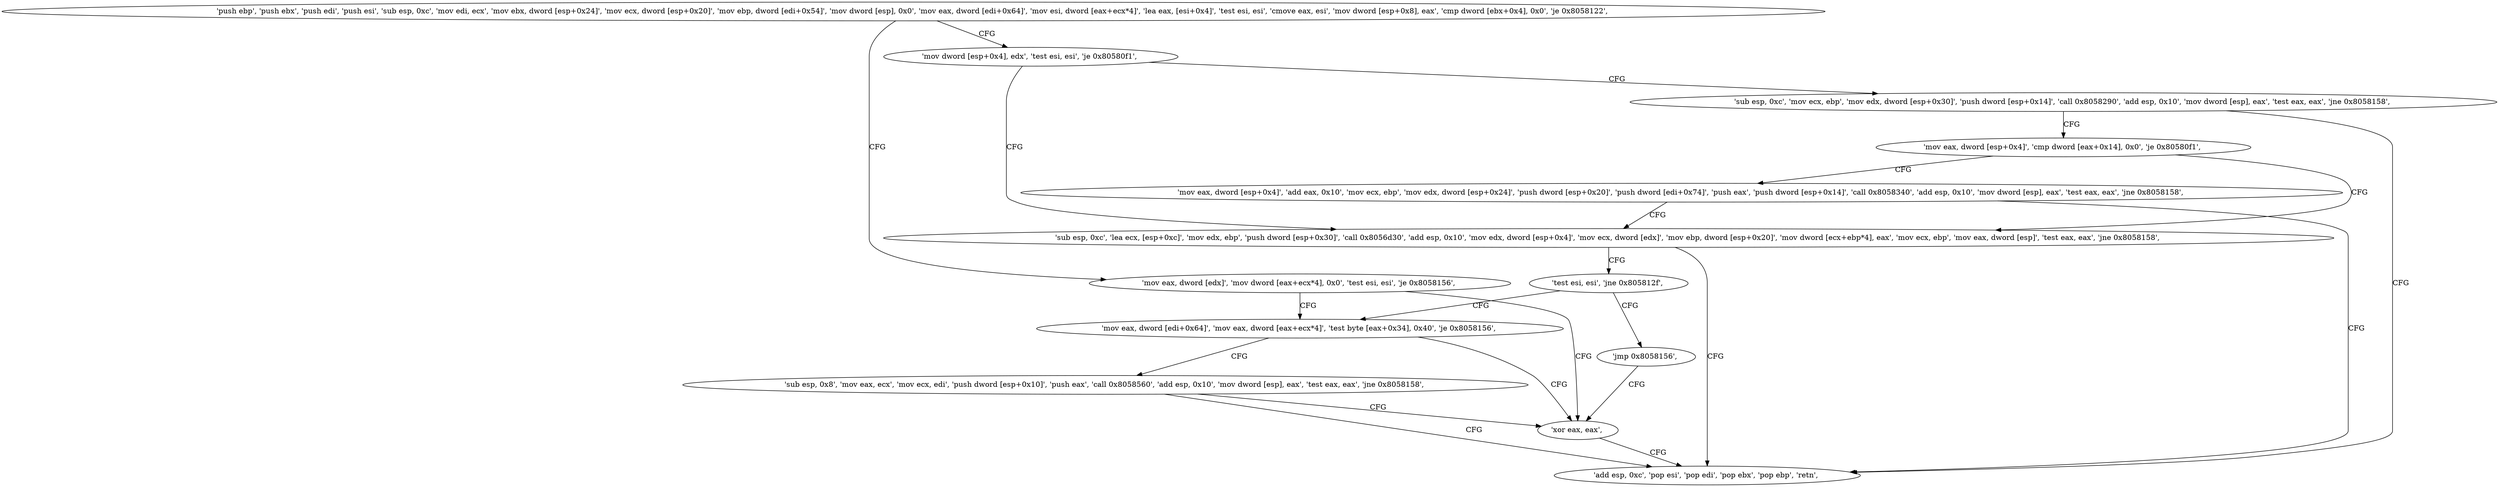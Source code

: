 digraph "func" {
"134578272" [label = "'push ebp', 'push ebx', 'push edi', 'push esi', 'sub esp, 0xc', 'mov edi, ecx', 'mov ebx, dword [esp+0x24]', 'mov ecx, dword [esp+0x20]', 'mov ebp, dword [edi+0x54]', 'mov dword [esp], 0x0', 'mov eax, dword [edi+0x64]', 'mov esi, dword [eax+ecx*4]', 'lea eax, [esi+0x4]', 'test esi, esi', 'cmove eax, esi', 'mov dword [esp+0x8], eax', 'cmp dword [ebx+0x4], 0x0', 'je 0x8058122', " ]
"134578466" [label = "'mov eax, dword [edx]', 'mov dword [eax+ecx*4], 0x0', 'test esi, esi', 'je 0x8058156', " ]
"134578327" [label = "'mov dword [esp+0x4], edx', 'test esi, esi', 'je 0x80580f1', " ]
"134578518" [label = "'xor eax, eax', " ]
"134578479" [label = "'mov eax, dword [edi+0x64]', 'mov eax, dword [eax+ecx*4]', 'test byte [eax+0x34], 0x40', 'je 0x8058156', " ]
"134578417" [label = "'sub esp, 0xc', 'lea ecx, [esp+0xc]', 'mov edx, ebp', 'push dword [esp+0x30]', 'call 0x8056d30', 'add esp, 0x10', 'mov edx, dword [esp+0x4]', 'mov ecx, dword [edx]', 'mov ebp, dword [esp+0x20]', 'mov dword [ecx+ebp*4], eax', 'mov ecx, ebp', 'mov eax, dword [esp]', 'test eax, eax', 'jne 0x8058158', " ]
"134578335" [label = "'sub esp, 0xc', 'mov ecx, ebp', 'mov edx, dword [esp+0x30]', 'push dword [esp+0x14]', 'call 0x8058290', 'add esp, 0x10', 'mov dword [esp], eax', 'test eax, eax', 'jne 0x8058158', " ]
"134578520" [label = "'add esp, 0xc', 'pop esi', 'pop edi', 'pop ebx', 'pop ebp', 'retn', " ]
"134578491" [label = "'sub esp, 0x8', 'mov eax, ecx', 'mov ecx, edi', 'push dword [esp+0x10]', 'push eax', 'call 0x8058560', 'add esp, 0x10', 'mov dword [esp], eax', 'test eax, eax', 'jne 0x8058158', " ]
"134578460" [label = "'test esi, esi', 'jne 0x805812f', " ]
"134578367" [label = "'mov eax, dword [esp+0x4]', 'cmp dword [eax+0x14], 0x0', 'je 0x80580f1', " ]
"134578464" [label = "'jmp 0x8058156', " ]
"134578377" [label = "'mov eax, dword [esp+0x4]', 'add eax, 0x10', 'mov ecx, ebp', 'mov edx, dword [esp+0x24]', 'push dword [esp+0x20]', 'push dword [edi+0x74]', 'push eax', 'push dword [esp+0x14]', 'call 0x8058340', 'add esp, 0x10', 'mov dword [esp], eax', 'test eax, eax', 'jne 0x8058158', " ]
"134578272" -> "134578466" [ label = "CFG" ]
"134578272" -> "134578327" [ label = "CFG" ]
"134578466" -> "134578518" [ label = "CFG" ]
"134578466" -> "134578479" [ label = "CFG" ]
"134578327" -> "134578417" [ label = "CFG" ]
"134578327" -> "134578335" [ label = "CFG" ]
"134578518" -> "134578520" [ label = "CFG" ]
"134578479" -> "134578518" [ label = "CFG" ]
"134578479" -> "134578491" [ label = "CFG" ]
"134578417" -> "134578520" [ label = "CFG" ]
"134578417" -> "134578460" [ label = "CFG" ]
"134578335" -> "134578520" [ label = "CFG" ]
"134578335" -> "134578367" [ label = "CFG" ]
"134578491" -> "134578520" [ label = "CFG" ]
"134578491" -> "134578518" [ label = "CFG" ]
"134578460" -> "134578479" [ label = "CFG" ]
"134578460" -> "134578464" [ label = "CFG" ]
"134578367" -> "134578417" [ label = "CFG" ]
"134578367" -> "134578377" [ label = "CFG" ]
"134578464" -> "134578518" [ label = "CFG" ]
"134578377" -> "134578520" [ label = "CFG" ]
"134578377" -> "134578417" [ label = "CFG" ]
}
